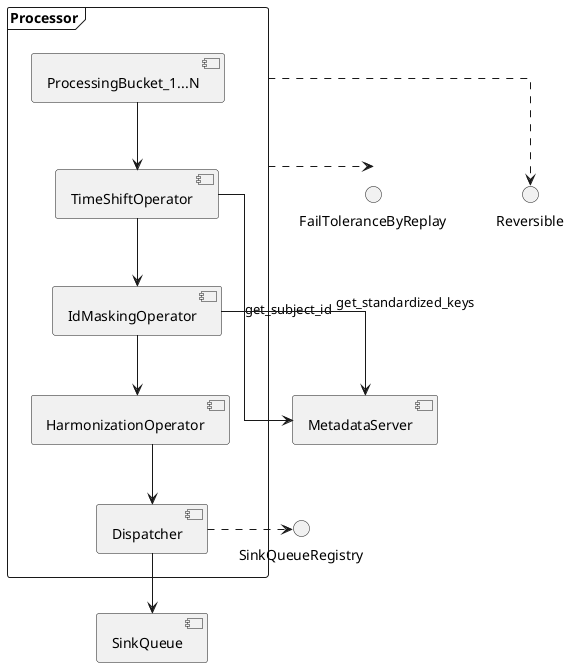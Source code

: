 @startuml
skinparam linetype ortho

frame Processor {
    component ProcessingBucket_1...N
    component TimeShiftOperator
    component IdMaskingOperator
    component HarmonizationOperator
    component Dispatcher




    ProcessingBucket_1...N --> TimeShiftOperator
    TimeShiftOperator --> IdMaskingOperator
    IdMaskingOperator --> HarmonizationOperator
    HarmonizationOperator --> Dispatcher
}

interface SinkQueueRegistry
Dispatcher .r.> SinkQueueRegistry

interface FailToleranceByReplay
interface Reversible

Processor ..> Reversible
Processor ..> FailToleranceByReplay

component MetadataServer
TimeShiftOperator --> MetadataServer: get_subject_id
IdMaskingOperator --> MetadataServer: get_standardized_keys

component SinkQueue
Dispatcher --> SinkQueue

@enduml